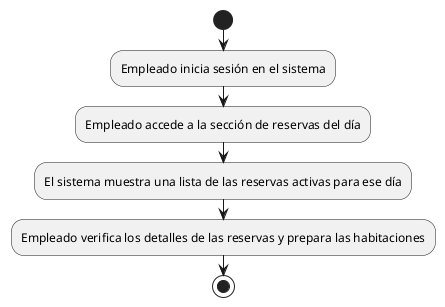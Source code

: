 @startuml
start
:Empleado inicia sesión en el sistema;
:Empleado accede a la sección de reservas del día;
:El sistema muestra una lista de las reservas activas para ese día;
:Empleado verifica los detalles de las reservas y prepara las habitaciones;
stop
@enduml
